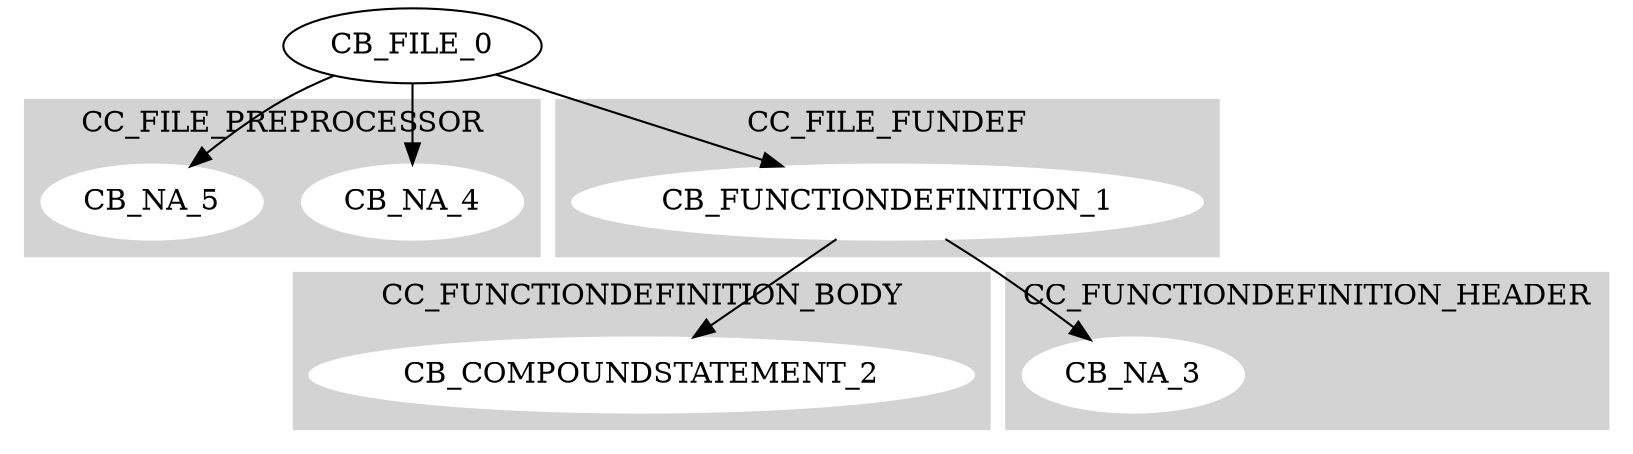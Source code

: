digraph {
	subgraph cluster0{
		node [style=filled,color=white];
		style=filled;
		color=lightgrey;
		CB_NA_4;CB_NA_5;
		label=CC_FILE_PREPROCESSOR;
	}
	subgraph cluster1{
		node [style=filled,color=white];
		style=filled;
		color=lightgrey;
		CB_FUNCTIONDEFINITION_1;
		label=CC_FILE_FUNDEF;
	}
"CB_FILE_0"->"CB_NA_4"
"CB_FILE_0"->"CB_NA_5"
	subgraph cluster2{
		node [style=filled,color=white];
		style=filled;
		color=lightgrey;
		CB_COMPOUNDSTATEMENT_2;
		label=CC_FUNCTIONDEFINITION_BODY;
	}
	subgraph cluster3{
		node [style=filled,color=white];
		style=filled;
		color=lightgrey;
		CB_NA_3;
		label=CC_FUNCTIONDEFINITION_HEADER;
	}
"CB_FUNCTIONDEFINITION_1"->"CB_NA_3"
"CB_FUNCTIONDEFINITION_1"->"CB_COMPOUNDSTATEMENT_2"
"CB_FILE_0"->"CB_FUNCTIONDEFINITION_1"
}
